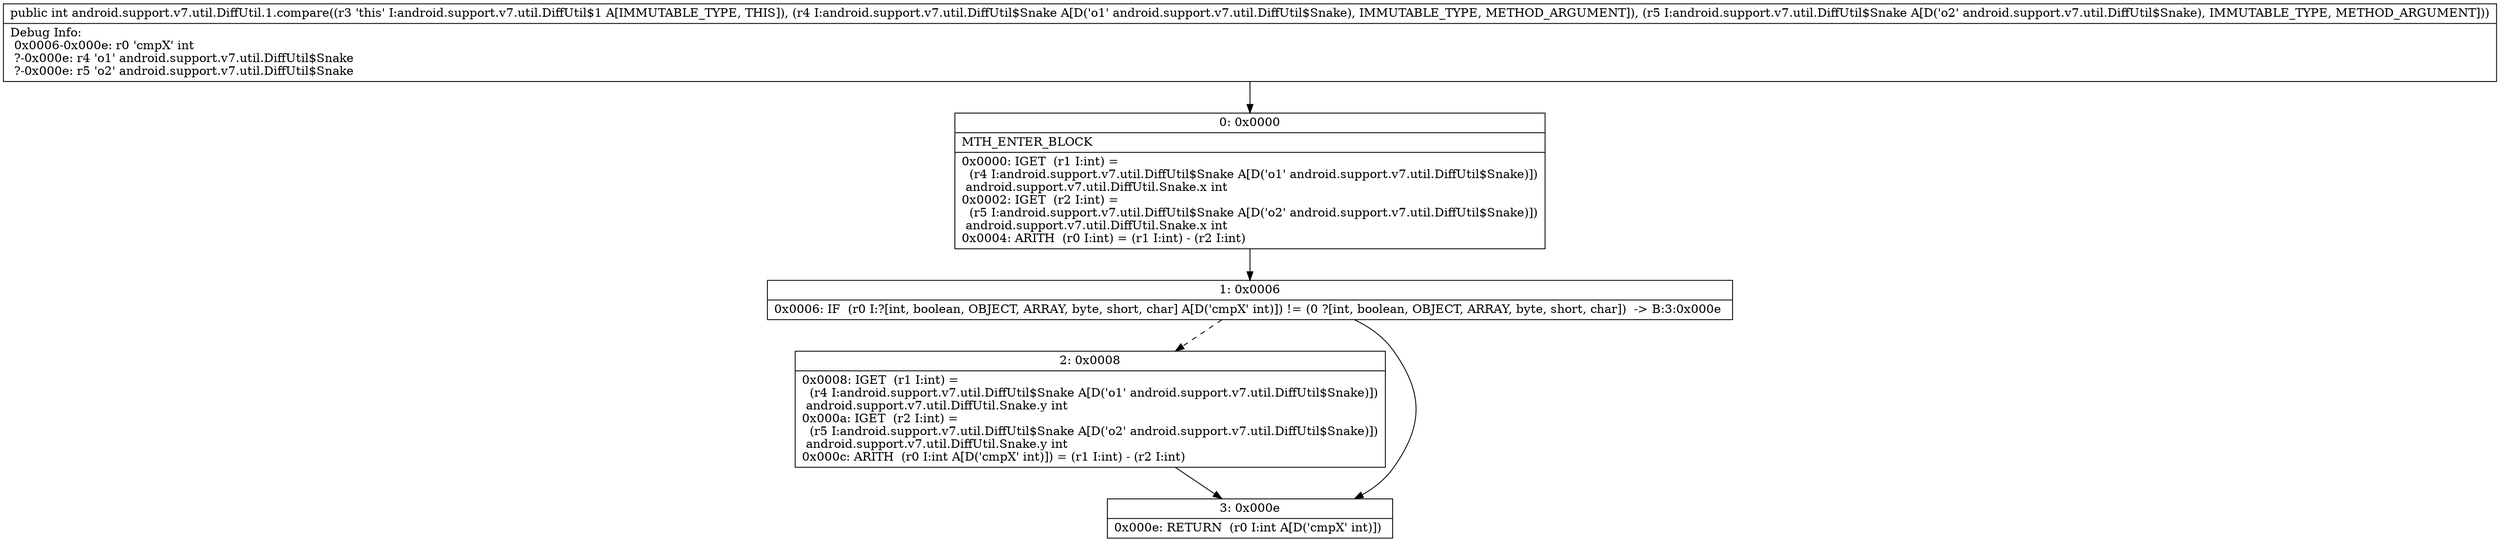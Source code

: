 digraph "CFG forandroid.support.v7.util.DiffUtil.1.compare(Landroid\/support\/v7\/util\/DiffUtil$Snake;Landroid\/support\/v7\/util\/DiffUtil$Snake;)I" {
Node_0 [shape=record,label="{0\:\ 0x0000|MTH_ENTER_BLOCK\l|0x0000: IGET  (r1 I:int) = \l  (r4 I:android.support.v7.util.DiffUtil$Snake A[D('o1' android.support.v7.util.DiffUtil$Snake)])\l android.support.v7.util.DiffUtil.Snake.x int \l0x0002: IGET  (r2 I:int) = \l  (r5 I:android.support.v7.util.DiffUtil$Snake A[D('o2' android.support.v7.util.DiffUtil$Snake)])\l android.support.v7.util.DiffUtil.Snake.x int \l0x0004: ARITH  (r0 I:int) = (r1 I:int) \- (r2 I:int) \l}"];
Node_1 [shape=record,label="{1\:\ 0x0006|0x0006: IF  (r0 I:?[int, boolean, OBJECT, ARRAY, byte, short, char] A[D('cmpX' int)]) != (0 ?[int, boolean, OBJECT, ARRAY, byte, short, char])  \-\> B:3:0x000e \l}"];
Node_2 [shape=record,label="{2\:\ 0x0008|0x0008: IGET  (r1 I:int) = \l  (r4 I:android.support.v7.util.DiffUtil$Snake A[D('o1' android.support.v7.util.DiffUtil$Snake)])\l android.support.v7.util.DiffUtil.Snake.y int \l0x000a: IGET  (r2 I:int) = \l  (r5 I:android.support.v7.util.DiffUtil$Snake A[D('o2' android.support.v7.util.DiffUtil$Snake)])\l android.support.v7.util.DiffUtil.Snake.y int \l0x000c: ARITH  (r0 I:int A[D('cmpX' int)]) = (r1 I:int) \- (r2 I:int) \l}"];
Node_3 [shape=record,label="{3\:\ 0x000e|0x000e: RETURN  (r0 I:int A[D('cmpX' int)]) \l}"];
MethodNode[shape=record,label="{public int android.support.v7.util.DiffUtil.1.compare((r3 'this' I:android.support.v7.util.DiffUtil$1 A[IMMUTABLE_TYPE, THIS]), (r4 I:android.support.v7.util.DiffUtil$Snake A[D('o1' android.support.v7.util.DiffUtil$Snake), IMMUTABLE_TYPE, METHOD_ARGUMENT]), (r5 I:android.support.v7.util.DiffUtil$Snake A[D('o2' android.support.v7.util.DiffUtil$Snake), IMMUTABLE_TYPE, METHOD_ARGUMENT]))  | Debug Info:\l  0x0006\-0x000e: r0 'cmpX' int\l  ?\-0x000e: r4 'o1' android.support.v7.util.DiffUtil$Snake\l  ?\-0x000e: r5 'o2' android.support.v7.util.DiffUtil$Snake\l}"];
MethodNode -> Node_0;
Node_0 -> Node_1;
Node_1 -> Node_2[style=dashed];
Node_1 -> Node_3;
Node_2 -> Node_3;
}

